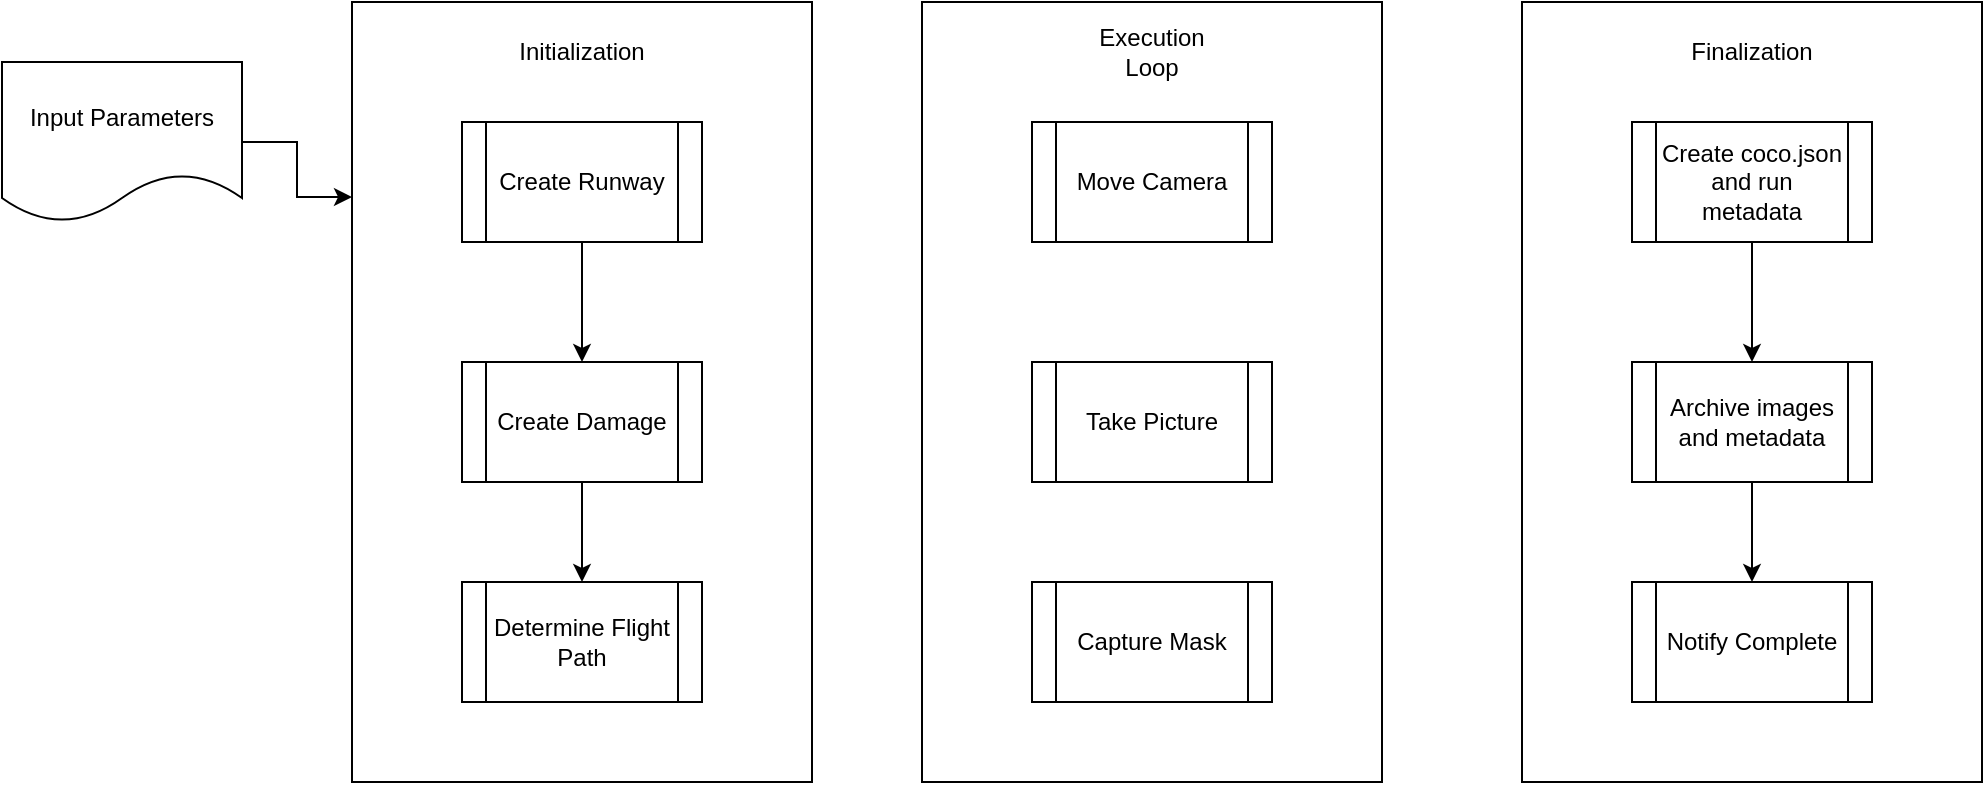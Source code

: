 <mxfile version="24.2.3" type="github">
  <diagram name="Page-1" id="yRjkTivTOIzYgRMtoHDq">
    <mxGraphModel dx="1602" dy="1025" grid="1" gridSize="10" guides="1" tooltips="1" connect="1" arrows="1" fold="1" page="1" pageScale="1" pageWidth="850" pageHeight="1100" math="0" shadow="0">
      <root>
        <mxCell id="0" />
        <mxCell id="1" parent="0" />
        <mxCell id="u88rPgywkG269ksU3fyL-18" value="" style="rounded=0;whiteSpace=wrap;html=1;" vertex="1" parent="1">
          <mxGeometry x="235" y="100" width="230" height="390" as="geometry" />
        </mxCell>
        <mxCell id="u88rPgywkG269ksU3fyL-21" style="edgeStyle=orthogonalEdgeStyle;rounded=0;orthogonalLoop=1;jettySize=auto;html=1;exitX=1;exitY=0.5;exitDx=0;exitDy=0;entryX=0;entryY=0.25;entryDx=0;entryDy=0;" edge="1" parent="1" source="u88rPgywkG269ksU3fyL-5" target="u88rPgywkG269ksU3fyL-18">
          <mxGeometry relative="1" as="geometry" />
        </mxCell>
        <mxCell id="u88rPgywkG269ksU3fyL-5" value="Input Parameters" style="shape=document;whiteSpace=wrap;html=1;boundedLbl=1;" vertex="1" parent="1">
          <mxGeometry x="60" y="130" width="120" height="80" as="geometry" />
        </mxCell>
        <mxCell id="u88rPgywkG269ksU3fyL-13" style="edgeStyle=orthogonalEdgeStyle;rounded=0;orthogonalLoop=1;jettySize=auto;html=1;exitX=0.5;exitY=1;exitDx=0;exitDy=0;entryX=0.5;entryY=0;entryDx=0;entryDy=0;" edge="1" parent="1" source="u88rPgywkG269ksU3fyL-10" target="u88rPgywkG269ksU3fyL-12">
          <mxGeometry relative="1" as="geometry" />
        </mxCell>
        <mxCell id="u88rPgywkG269ksU3fyL-10" value="Create Runway" style="shape=process;whiteSpace=wrap;html=1;backgroundOutline=1;" vertex="1" parent="1">
          <mxGeometry x="290" y="160" width="120" height="60" as="geometry" />
        </mxCell>
        <mxCell id="u88rPgywkG269ksU3fyL-15" style="edgeStyle=orthogonalEdgeStyle;rounded=0;orthogonalLoop=1;jettySize=auto;html=1;exitX=0.5;exitY=1;exitDx=0;exitDy=0;entryX=0.5;entryY=0;entryDx=0;entryDy=0;" edge="1" parent="1" source="u88rPgywkG269ksU3fyL-12" target="u88rPgywkG269ksU3fyL-14">
          <mxGeometry relative="1" as="geometry" />
        </mxCell>
        <mxCell id="u88rPgywkG269ksU3fyL-12" value="Create Damage" style="shape=process;whiteSpace=wrap;html=1;backgroundOutline=1;" vertex="1" parent="1">
          <mxGeometry x="290" y="280" width="120" height="60" as="geometry" />
        </mxCell>
        <mxCell id="u88rPgywkG269ksU3fyL-14" value="Determine Flight Path" style="shape=process;whiteSpace=wrap;html=1;backgroundOutline=1;" vertex="1" parent="1">
          <mxGeometry x="290" y="390" width="120" height="60" as="geometry" />
        </mxCell>
        <mxCell id="u88rPgywkG269ksU3fyL-20" value="Initialization" style="text;html=1;align=center;verticalAlign=middle;whiteSpace=wrap;rounded=0;" vertex="1" parent="1">
          <mxGeometry x="320" y="110" width="60" height="30" as="geometry" />
        </mxCell>
        <mxCell id="u88rPgywkG269ksU3fyL-22" value="" style="rounded=0;whiteSpace=wrap;html=1;" vertex="1" parent="1">
          <mxGeometry x="520" y="100" width="230" height="390" as="geometry" />
        </mxCell>
        <mxCell id="u88rPgywkG269ksU3fyL-23" value="&lt;div&gt;Execution Loop&lt;/div&gt;" style="text;html=1;align=center;verticalAlign=middle;whiteSpace=wrap;rounded=0;" vertex="1" parent="1">
          <mxGeometry x="605" y="110" width="60" height="30" as="geometry" />
        </mxCell>
        <mxCell id="u88rPgywkG269ksU3fyL-24" value="Move Camera" style="shape=process;whiteSpace=wrap;html=1;backgroundOutline=1;" vertex="1" parent="1">
          <mxGeometry x="575" y="160" width="120" height="60" as="geometry" />
        </mxCell>
        <mxCell id="u88rPgywkG269ksU3fyL-25" value="Take Picture" style="shape=process;whiteSpace=wrap;html=1;backgroundOutline=1;" vertex="1" parent="1">
          <mxGeometry x="575" y="280" width="120" height="60" as="geometry" />
        </mxCell>
        <mxCell id="u88rPgywkG269ksU3fyL-26" value="Capture Mask" style="shape=process;whiteSpace=wrap;html=1;backgroundOutline=1;" vertex="1" parent="1">
          <mxGeometry x="575" y="390" width="120" height="60" as="geometry" />
        </mxCell>
        <mxCell id="u88rPgywkG269ksU3fyL-27" value="" style="rounded=0;whiteSpace=wrap;html=1;" vertex="1" parent="1">
          <mxGeometry x="820" y="100" width="230" height="390" as="geometry" />
        </mxCell>
        <mxCell id="u88rPgywkG269ksU3fyL-28" style="edgeStyle=orthogonalEdgeStyle;rounded=0;orthogonalLoop=1;jettySize=auto;html=1;exitX=0.5;exitY=1;exitDx=0;exitDy=0;entryX=0.5;entryY=0;entryDx=0;entryDy=0;" edge="1" parent="1" source="u88rPgywkG269ksU3fyL-29" target="u88rPgywkG269ksU3fyL-31">
          <mxGeometry relative="1" as="geometry" />
        </mxCell>
        <mxCell id="u88rPgywkG269ksU3fyL-29" value="Create coco.json and run metadata" style="shape=process;whiteSpace=wrap;html=1;backgroundOutline=1;" vertex="1" parent="1">
          <mxGeometry x="875" y="160" width="120" height="60" as="geometry" />
        </mxCell>
        <mxCell id="u88rPgywkG269ksU3fyL-30" style="edgeStyle=orthogonalEdgeStyle;rounded=0;orthogonalLoop=1;jettySize=auto;html=1;exitX=0.5;exitY=1;exitDx=0;exitDy=0;entryX=0.5;entryY=0;entryDx=0;entryDy=0;" edge="1" parent="1" source="u88rPgywkG269ksU3fyL-31" target="u88rPgywkG269ksU3fyL-32">
          <mxGeometry relative="1" as="geometry" />
        </mxCell>
        <mxCell id="u88rPgywkG269ksU3fyL-31" value="Archive images and metadata" style="shape=process;whiteSpace=wrap;html=1;backgroundOutline=1;" vertex="1" parent="1">
          <mxGeometry x="875" y="280" width="120" height="60" as="geometry" />
        </mxCell>
        <mxCell id="u88rPgywkG269ksU3fyL-32" value="Notify Complete" style="shape=process;whiteSpace=wrap;html=1;backgroundOutline=1;" vertex="1" parent="1">
          <mxGeometry x="875" y="390" width="120" height="60" as="geometry" />
        </mxCell>
        <mxCell id="u88rPgywkG269ksU3fyL-33" value="Finalization" style="text;html=1;align=center;verticalAlign=middle;whiteSpace=wrap;rounded=0;" vertex="1" parent="1">
          <mxGeometry x="905" y="110" width="60" height="30" as="geometry" />
        </mxCell>
      </root>
    </mxGraphModel>
  </diagram>
</mxfile>
